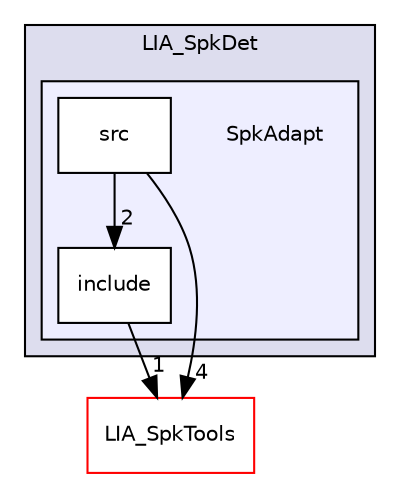 digraph "LIA_SpkDet/SpkAdapt" {
  compound=true
  node [ fontsize="10", fontname="Helvetica"];
  edge [ labelfontsize="10", labelfontname="Helvetica"];
  subgraph clusterdir_3956374995d7175cff63206a008f608a {
    graph [ bgcolor="#ddddee", pencolor="black", label="LIA_SpkDet" fontname="Helvetica", fontsize="10", URL="dir_3956374995d7175cff63206a008f608a.html"]
  subgraph clusterdir_29a347cae2a12d4e3c316e88c4e87a66 {
    graph [ bgcolor="#eeeeff", pencolor="black", label="" URL="dir_29a347cae2a12d4e3c316e88c4e87a66.html"];
    dir_29a347cae2a12d4e3c316e88c4e87a66 [shape=plaintext label="SpkAdapt"];
    dir_57a41d570d12eab22196e42cb97d5c11 [shape=box label="include" color="black" fillcolor="white" style="filled" URL="dir_57a41d570d12eab22196e42cb97d5c11.html"];
    dir_a9171c01d04acb89f2e36e6e332d4505 [shape=box label="src" color="black" fillcolor="white" style="filled" URL="dir_a9171c01d04acb89f2e36e6e332d4505.html"];
  }
  }
  dir_7b9f40c7474acebf25e66f966c5b9c6a [shape=box label="LIA_SpkTools" fillcolor="white" style="filled" color="red" URL="dir_7b9f40c7474acebf25e66f966c5b9c6a.html"];
  dir_57a41d570d12eab22196e42cb97d5c11->dir_7b9f40c7474acebf25e66f966c5b9c6a [headlabel="1", labeldistance=1.5 headhref="dir_000086_000110.html"];
  dir_a9171c01d04acb89f2e36e6e332d4505->dir_57a41d570d12eab22196e42cb97d5c11 [headlabel="2", labeldistance=1.5 headhref="dir_000087_000086.html"];
  dir_a9171c01d04acb89f2e36e6e332d4505->dir_7b9f40c7474acebf25e66f966c5b9c6a [headlabel="4", labeldistance=1.5 headhref="dir_000087_000110.html"];
}
